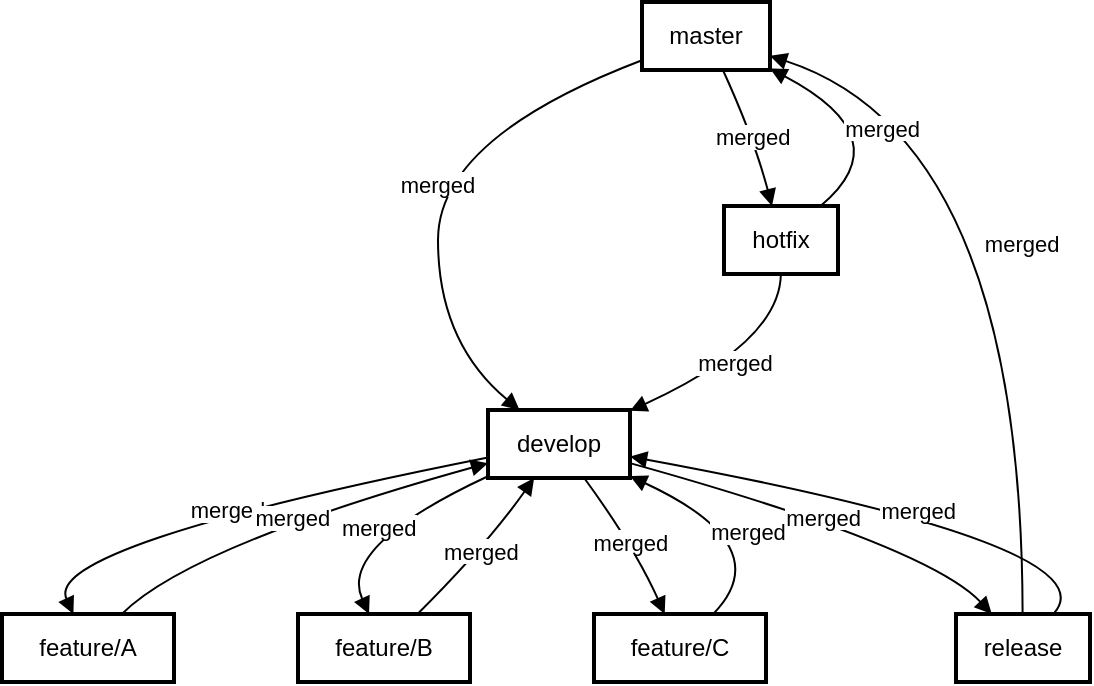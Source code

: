 <mxfile version="21.0.10" type="github"><diagram name="Page-1" id="KVCV1dKKnoCYnB3RHqeT"><mxGraphModel><root><mxCell id="0"/><mxCell id="1" parent="0"/><mxCell id="2" value="master" style="whiteSpace=wrap;strokeWidth=2;" vertex="1" parent="1"><mxGeometry x="327" width="64" height="34" as="geometry"/></mxCell><mxCell id="3" value="develop" style="whiteSpace=wrap;strokeWidth=2;" vertex="1" parent="1"><mxGeometry x="250" y="204" width="71" height="34" as="geometry"/></mxCell><mxCell id="4" value="feature/A" style="whiteSpace=wrap;strokeWidth=2;" vertex="1" parent="1"><mxGeometry x="7" y="306" width="86" height="34" as="geometry"/></mxCell><mxCell id="5" value="feature/B" style="whiteSpace=wrap;strokeWidth=2;" vertex="1" parent="1"><mxGeometry x="155" y="306" width="86" height="34" as="geometry"/></mxCell><mxCell id="6" value="feature/C" style="whiteSpace=wrap;strokeWidth=2;" vertex="1" parent="1"><mxGeometry x="303" y="306" width="86" height="34" as="geometry"/></mxCell><mxCell id="7" value="release" style="whiteSpace=wrap;strokeWidth=2;" vertex="1" parent="1"><mxGeometry x="484" y="306" width="67" height="34" as="geometry"/></mxCell><mxCell id="8" value="hotfix" style="whiteSpace=wrap;strokeWidth=2;" vertex="1" parent="1"><mxGeometry x="368" y="102" width="57" height="34" as="geometry"/></mxCell><mxCell id="9" value="merged" style="curved=1;startArrow=none;endArrow=block;exitX=0.004;exitY=0.853;entryX=0.222;entryY=0;" edge="1" parent="1" source="2" target="3"><mxGeometry relative="1" as="geometry"><Array as="points"><mxPoint x="225" y="68"/><mxPoint x="225" y="170"/></Array></mxGeometry></mxCell><mxCell id="10" value="merged" style="curved=1;startArrow=none;endArrow=block;exitX=-0.002;exitY=0.7;entryX=0.415;entryY=0;" edge="1" parent="1" source="3" target="4"><mxGeometry relative="1" as="geometry"><Array as="points"><mxPoint x="27" y="272"/></Array></mxGeometry></mxCell><mxCell id="11" value="merged" style="curved=1;startArrow=none;endArrow=block;exitX=0.697;exitY=0;entryX=-0.002;entryY=0.783;" edge="1" parent="1" source="4" target="3"><mxGeometry relative="1" as="geometry"><Array as="points"><mxPoint x="101" y="272"/></Array></mxGeometry></mxCell><mxCell id="12" value="merged" style="curved=1;startArrow=none;endArrow=block;exitX=-0.002;exitY=0.976;entryX=0.413;entryY=0;" edge="1" parent="1" source="3" target="5"><mxGeometry relative="1" as="geometry"><Array as="points"><mxPoint x="175" y="272"/></Array></mxGeometry></mxCell><mxCell id="13" value="merged" style="curved=1;startArrow=none;endArrow=block;exitX=0.695;exitY=0;entryX=0.33;entryY=0.985;" edge="1" parent="1" source="5" target="3"><mxGeometry relative="1" as="geometry"><Array as="points"><mxPoint x="249" y="272"/></Array></mxGeometry></mxCell><mxCell id="14" value="merged" style="curved=1;startArrow=none;endArrow=block;exitX=0.672;exitY=0.985;entryX=0.411;entryY=0;" edge="1" parent="1" source="3" target="6"><mxGeometry relative="1" as="geometry"><Array as="points"><mxPoint x="323" y="272"/></Array></mxGeometry></mxCell><mxCell id="15" value="merged" style="curved=1;startArrow=none;endArrow=block;exitX=0.693;exitY=0;entryX=1.004;entryY=0.976;" edge="1" parent="1" source="6" target="3"><mxGeometry relative="1" as="geometry"><Array as="points"><mxPoint x="396" y="272"/></Array></mxGeometry></mxCell><mxCell id="16" value="merged" style="curved=1;startArrow=none;endArrow=block;exitX=1.004;exitY=0.783;entryX=0.267;entryY=0;" edge="1" parent="1" source="3" target="7"><mxGeometry relative="1" as="geometry"><Array as="points"><mxPoint x="470" y="272"/></Array></mxGeometry></mxCell><mxCell id="17" value="merged" style="curved=1;startArrow=none;endArrow=block;exitX=0.497;exitY=0;entryX=1.011;entryY=0.799;" edge="1" parent="1" source="7" target="2"><mxGeometry relative="1" as="geometry"><Array as="points"><mxPoint x="517" y="68"/></Array></mxGeometry></mxCell><mxCell id="18" value="merged" style="curved=1;startArrow=none;endArrow=block;exitX=0.727;exitY=0;entryX=1.004;entryY=0.685;" edge="1" parent="1" source="7" target="3"><mxGeometry relative="1" as="geometry"><Array as="points"><mxPoint x="564" y="272"/></Array></mxGeometry></mxCell><mxCell id="19" value="merged" style="curved=1;startArrow=none;endArrow=block;exitX=0.628;exitY=0.985;entryX=0.421;entryY=0;" edge="1" parent="1" source="2" target="8"><mxGeometry relative="1" as="geometry"><Array as="points"><mxPoint x="383" y="68"/></Array></mxGeometry></mxCell><mxCell id="20" value="merged" style="curved=1;startArrow=none;endArrow=block;exitX=0.499;exitY=0.985;entryX=1.004;entryY=0.009;" edge="1" parent="1" source="8" target="3"><mxGeometry relative="1" as="geometry"><Array as="points"><mxPoint x="396" y="170"/></Array></mxGeometry></mxCell><mxCell id="21" value="merged" style="curved=1;startArrow=none;endArrow=block;exitX=0.847;exitY=0;entryX=1.007;entryY=0.985;" edge="1" parent="1" source="8" target="2"><mxGeometry relative="1" as="geometry"><Array as="points"><mxPoint x="457" y="68"/></Array></mxGeometry></mxCell></root></mxGraphModel></diagram></mxfile>